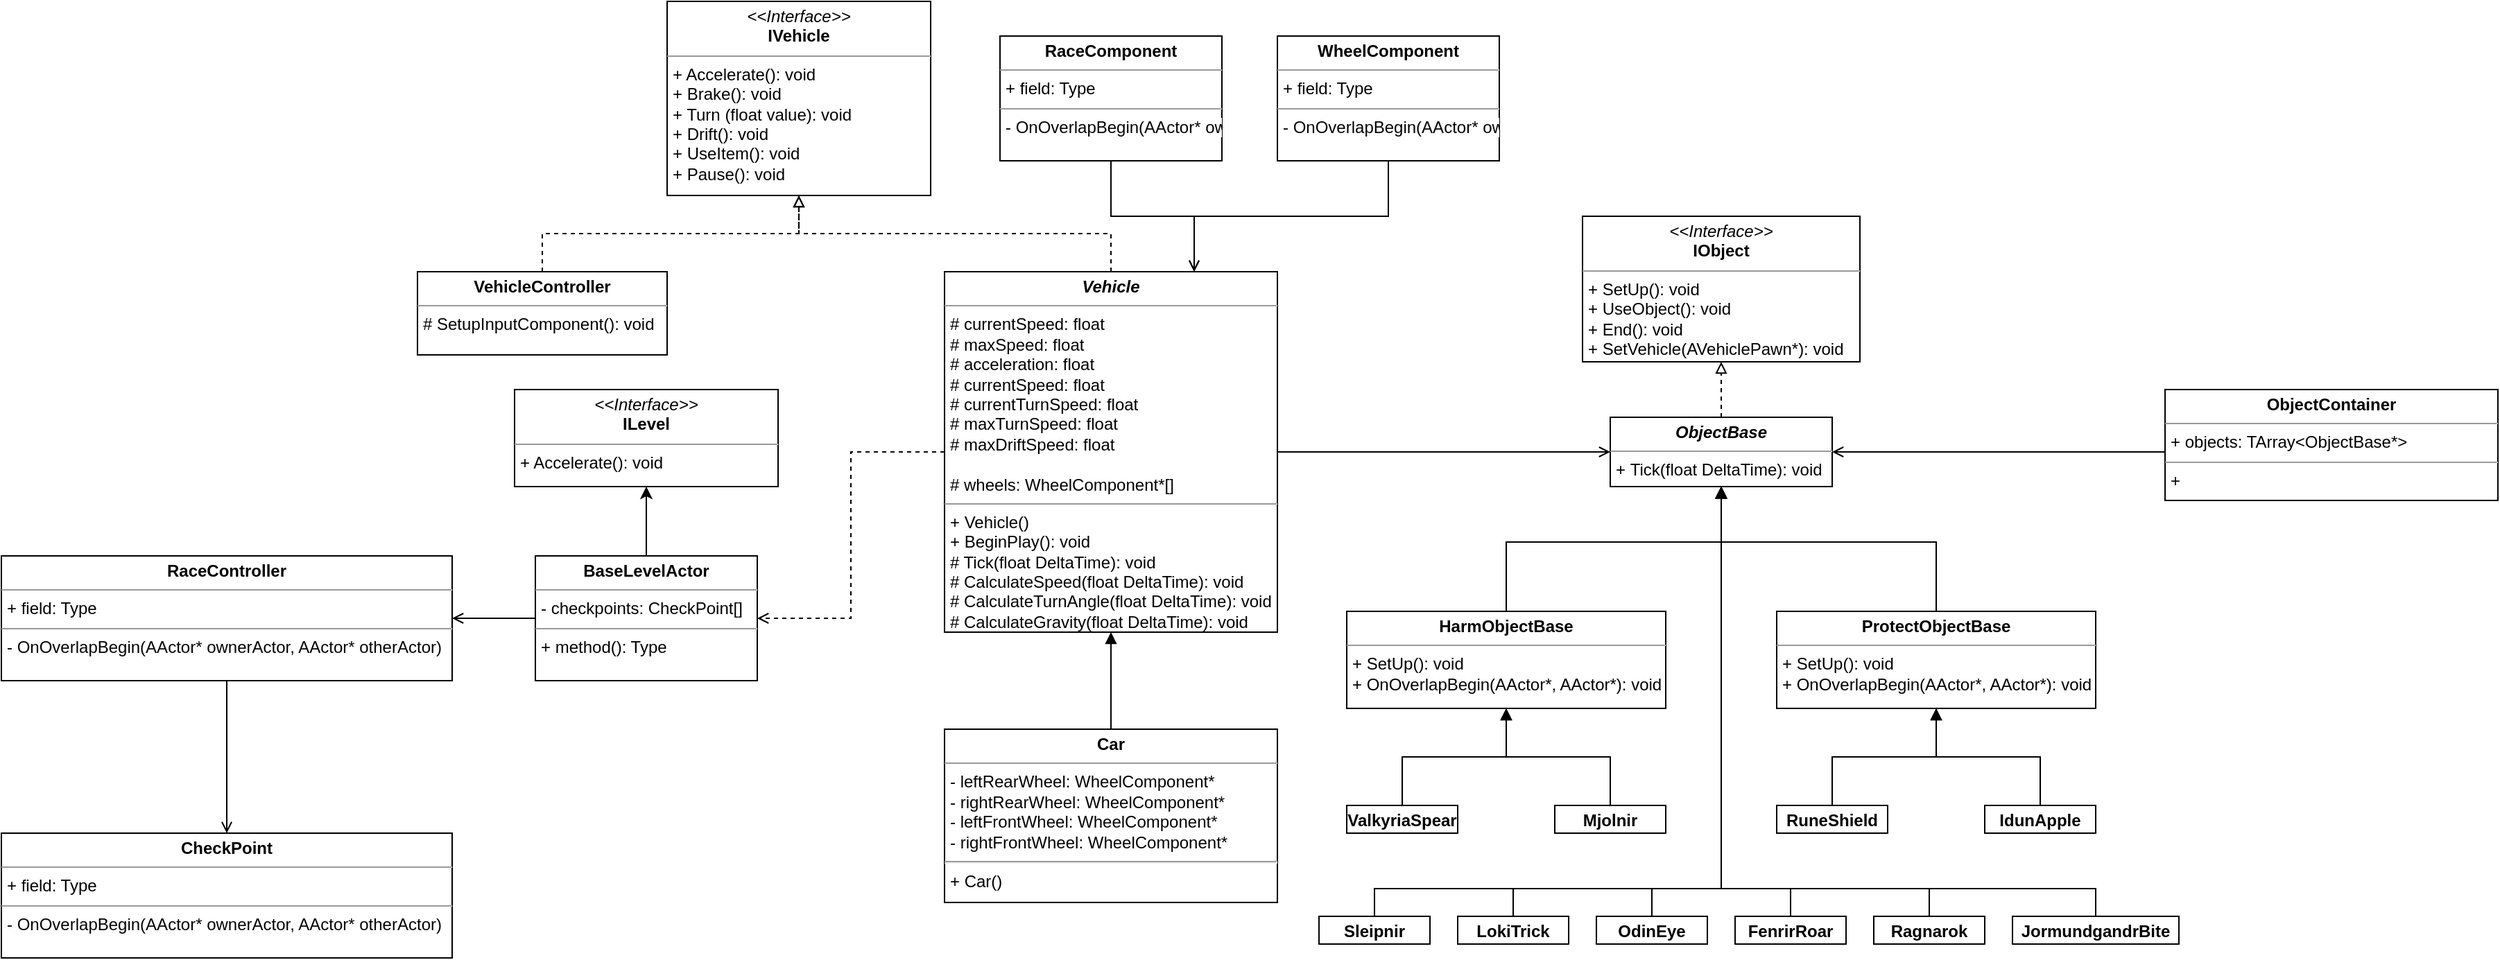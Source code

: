 <mxfile version="14.4.3" type="device" pages="3"><diagram id="fZ-d8Vy8Db7M5q7br4om" name="UML - Cliente"><mxGraphModel dx="1913" dy="816" grid="1" gridSize="10" guides="1" tooltips="1" connect="1" arrows="1" fold="1" page="1" pageScale="1" pageWidth="827" pageHeight="1169" math="0" shadow="0"><root><mxCell id="0"/><mxCell id="1" parent="0"/><mxCell id="LFvHqYcCdRHvBV4AZaat-1" value="&lt;p style=&quot;margin: 0px ; margin-top: 4px ; text-align: center&quot;&gt;&lt;i&gt;&amp;lt;&amp;lt;Interface&amp;gt;&amp;gt;&lt;/i&gt;&lt;br&gt;&lt;b&gt;IVehicle&lt;/b&gt;&lt;/p&gt;&lt;hr size=&quot;1&quot;&gt;&lt;p style=&quot;margin: 0px ; margin-left: 4px&quot;&gt;&lt;/p&gt;&lt;p style=&quot;margin: 0px ; margin-left: 4px&quot;&gt;+ Accelerate(): void&lt;/p&gt;&lt;p style=&quot;margin: 0px ; margin-left: 4px&quot;&gt;+ Brake(): void&lt;br&gt;+ Turn (float value): void&lt;/p&gt;&lt;p style=&quot;margin: 0px ; margin-left: 4px&quot;&gt;+ Drift(): void&lt;br&gt;&lt;/p&gt;&lt;p style=&quot;margin: 0px ; margin-left: 4px&quot;&gt;+ UseItem(): void&lt;br&gt;&lt;/p&gt;&lt;p style=&quot;margin: 0px ; margin-left: 4px&quot;&gt;+ Pause(): void&lt;/p&gt;" style="verticalAlign=top;align=left;overflow=fill;fontSize=12;fontFamily=Helvetica;html=1;" parent="1" vertex="1"><mxGeometry x="320" y="40" width="190" height="140" as="geometry"/></mxCell><mxCell id="LFvHqYcCdRHvBV4AZaat-5" style="edgeStyle=orthogonalEdgeStyle;rounded=0;orthogonalLoop=1;jettySize=auto;html=1;exitX=0.5;exitY=0;exitDx=0;exitDy=0;endArrow=block;endFill=0;dashed=1;" parent="1" source="LFvHqYcCdRHvBV4AZaat-2" target="LFvHqYcCdRHvBV4AZaat-1" edge="1"><mxGeometry relative="1" as="geometry"/></mxCell><mxCell id="LFvHqYcCdRHvBV4AZaat-17" style="edgeStyle=orthogonalEdgeStyle;rounded=0;orthogonalLoop=1;jettySize=auto;html=1;exitX=1;exitY=0.5;exitDx=0;exitDy=0;entryX=0;entryY=0.5;entryDx=0;entryDy=0;endArrow=open;endFill=0;" parent="1" source="LFvHqYcCdRHvBV4AZaat-2" target="LFvHqYcCdRHvBV4AZaat-13" edge="1"><mxGeometry relative="1" as="geometry"/></mxCell><mxCell id="LFvHqYcCdRHvBV4AZaat-20" style="edgeStyle=orthogonalEdgeStyle;rounded=0;orthogonalLoop=1;jettySize=auto;html=1;exitX=0;exitY=0.5;exitDx=0;exitDy=0;endArrow=open;endFill=0;dashed=1;" parent="1" source="LFvHqYcCdRHvBV4AZaat-2" target="LFvHqYcCdRHvBV4AZaat-19" edge="1"><mxGeometry relative="1" as="geometry"/></mxCell><mxCell id="LFvHqYcCdRHvBV4AZaat-2" value="&lt;p style=&quot;margin: 0px ; margin-top: 4px ; text-align: center&quot;&gt;&lt;b&gt;&lt;i&gt;Vehicle&lt;/i&gt;&lt;/b&gt;&lt;/p&gt;&lt;hr size=&quot;1&quot;&gt;&lt;p style=&quot;margin: 0px ; margin-left: 4px&quot;&gt;# currentSpeed: float&lt;/p&gt;&lt;p style=&quot;margin: 0px ; margin-left: 4px&quot;&gt;# maxSpeed: float&lt;br&gt;&lt;/p&gt;&lt;p style=&quot;margin: 0px ; margin-left: 4px&quot;&gt;# acceleration: float&lt;br&gt;&lt;/p&gt;&lt;p style=&quot;margin: 0px ; margin-left: 4px&quot;&gt;# currentSpeed: float&lt;br&gt;&lt;/p&gt;&lt;p style=&quot;margin: 0px ; margin-left: 4px&quot;&gt;# currentTurnSpeed: float&lt;/p&gt;&lt;p style=&quot;margin: 0px ; margin-left: 4px&quot;&gt;# maxTurnSpeed: float&lt;br&gt;&lt;/p&gt;&lt;p style=&quot;margin: 0px ; margin-left: 4px&quot;&gt;# maxDriftSpeed: float&lt;br&gt;&lt;/p&gt;&lt;p style=&quot;margin: 0px ; margin-left: 4px&quot;&gt;&lt;br&gt;&lt;/p&gt;&lt;p style=&quot;margin: 0px ; margin-left: 4px&quot;&gt;# wheels: WheelComponent*[]&lt;/p&gt;&lt;hr size=&quot;1&quot;&gt;&lt;p style=&quot;margin: 0px ; margin-left: 4px&quot;&gt;+ Vehicle()&lt;/p&gt;&lt;p style=&quot;margin: 0px ; margin-left: 4px&quot;&gt;+ BeginPlay(): void&lt;/p&gt;&lt;p style=&quot;margin: 0px ; margin-left: 4px&quot;&gt;# Tick(float DeltaTime): void&lt;/p&gt;&lt;p style=&quot;margin: 0px ; margin-left: 4px&quot;&gt;# CalculateSpeed(float DeltaTime): void&lt;/p&gt;&lt;p style=&quot;margin: 0px ; margin-left: 4px&quot;&gt;# CalculateTurnAngle(float DeltaTime): void&lt;/p&gt;&lt;p style=&quot;margin: 0px ; margin-left: 4px&quot;&gt;# CalculateGravity(float DeltaTime): void&lt;/p&gt;" style="verticalAlign=top;align=left;overflow=fill;fontSize=12;fontFamily=Helvetica;html=1;" parent="1" vertex="1"><mxGeometry x="520" y="235" width="240" height="260" as="geometry"/></mxCell><mxCell id="LFvHqYcCdRHvBV4AZaat-11" style="edgeStyle=orthogonalEdgeStyle;rounded=0;orthogonalLoop=1;jettySize=auto;html=1;exitX=0.5;exitY=0;exitDx=0;exitDy=0;dashed=1;endArrow=block;endFill=0;" parent="1" source="LFvHqYcCdRHvBV4AZaat-10" target="LFvHqYcCdRHvBV4AZaat-1" edge="1"><mxGeometry relative="1" as="geometry"><mxPoint x="380" y="230" as="targetPoint"/></mxGeometry></mxCell><mxCell id="LFvHqYcCdRHvBV4AZaat-10" value="&lt;p style=&quot;margin: 0px ; margin-top: 4px ; text-align: center&quot;&gt;&lt;b&gt;VehicleController&lt;/b&gt;&lt;/p&gt;&lt;hr size=&quot;1&quot;&gt;&lt;p style=&quot;margin: 0px ; margin-left: 4px&quot;&gt;# SetupInputComponent(): void&lt;/p&gt;" style="verticalAlign=top;align=left;overflow=fill;fontSize=12;fontFamily=Helvetica;html=1;" parent="1" vertex="1"><mxGeometry x="140" y="235" width="180" height="60" as="geometry"/></mxCell><mxCell id="LFvHqYcCdRHvBV4AZaat-12" value="&lt;p style=&quot;margin: 0px ; margin-top: 4px ; text-align: center&quot;&gt;&lt;i&gt;&amp;lt;&amp;lt;Interface&amp;gt;&amp;gt;&lt;/i&gt;&lt;br&gt;&lt;b&gt;IObject&lt;/b&gt;&lt;/p&gt;&lt;hr size=&quot;1&quot;&gt;&lt;p style=&quot;margin: 0px ; margin-left: 4px&quot;&gt;&lt;/p&gt;&lt;p style=&quot;margin: 0px ; margin-left: 4px&quot;&gt;+ SetUp(): void&lt;br&gt;&lt;/p&gt;&lt;p style=&quot;margin: 0px ; margin-left: 4px&quot;&gt;+ UseObject(): void&lt;br&gt;&lt;/p&gt;&lt;p style=&quot;margin: 0px ; margin-left: 4px&quot;&gt;+ End(): void&lt;/p&gt;&lt;p style=&quot;margin: 0px ; margin-left: 4px&quot;&gt;&lt;span&gt;+ SetVehicle&lt;/span&gt;&lt;span&gt;(&lt;/span&gt;&lt;span&gt;AVehiclePawn&lt;/span&gt;&lt;span&gt;*&lt;/span&gt;&lt;span&gt;): void&lt;/span&gt;&lt;/p&gt;" style="verticalAlign=top;align=left;overflow=fill;fontSize=12;fontFamily=Helvetica;html=1;" parent="1" vertex="1"><mxGeometry x="980" y="195" width="200" height="105" as="geometry"/></mxCell><mxCell id="LFvHqYcCdRHvBV4AZaat-15" style="edgeStyle=orthogonalEdgeStyle;rounded=0;orthogonalLoop=1;jettySize=auto;html=1;dashed=1;endArrow=block;endFill=0;" parent="1" source="LFvHqYcCdRHvBV4AZaat-13" target="LFvHqYcCdRHvBV4AZaat-12" edge="1"><mxGeometry relative="1" as="geometry"/></mxCell><mxCell id="LFvHqYcCdRHvBV4AZaat-13" value="&lt;p style=&quot;margin: 0px ; margin-top: 4px ; text-align: center&quot;&gt;&lt;b&gt;&lt;i&gt;ObjectBase&lt;/i&gt;&lt;/b&gt;&lt;/p&gt;&lt;hr size=&quot;1&quot;&gt;&lt;p style=&quot;margin: 0px ; margin-left: 4px&quot;&gt;+&amp;nbsp;Tick(float DeltaTime): void&lt;/p&gt;" style="verticalAlign=top;align=left;overflow=fill;fontSize=12;fontFamily=Helvetica;html=1;" parent="1" vertex="1"><mxGeometry x="1000" y="340" width="160" height="50" as="geometry"/></mxCell><mxCell id="L7cBTYlwCiTC3Zecy22S-2" style="edgeStyle=orthogonalEdgeStyle;rounded=0;orthogonalLoop=1;jettySize=auto;html=1;exitX=0.5;exitY=0;exitDx=0;exitDy=0;entryX=0.5;entryY=1;entryDx=0;entryDy=0;" parent="1" source="LFvHqYcCdRHvBV4AZaat-19" target="L7cBTYlwCiTC3Zecy22S-1" edge="1"><mxGeometry relative="1" as="geometry"/></mxCell><mxCell id="JL41VWyFPBweBJTjyac9-2" style="edgeStyle=orthogonalEdgeStyle;rounded=0;orthogonalLoop=1;jettySize=auto;html=1;exitX=0;exitY=0.5;exitDx=0;exitDy=0;entryX=1;entryY=0.5;entryDx=0;entryDy=0;endArrow=open;endFill=0;" edge="1" parent="1" source="LFvHqYcCdRHvBV4AZaat-19" target="2UILXQjlmaZ3ZxnHHddZ-39"><mxGeometry relative="1" as="geometry"/></mxCell><mxCell id="LFvHqYcCdRHvBV4AZaat-19" value="&lt;p style=&quot;margin: 0px ; margin-top: 4px ; text-align: center&quot;&gt;&lt;b&gt;BaseLevelActor&lt;/b&gt;&lt;/p&gt;&lt;hr size=&quot;1&quot;&gt;&lt;p style=&quot;margin: 0px ; margin-left: 4px&quot;&gt;- checkpoints: CheckPoint[]&lt;/p&gt;&lt;hr size=&quot;1&quot;&gt;&lt;p style=&quot;margin: 0px ; margin-left: 4px&quot;&gt;+ method(): Type&lt;/p&gt;" style="verticalAlign=top;align=left;overflow=fill;fontSize=12;fontFamily=Helvetica;html=1;" parent="1" vertex="1"><mxGeometry x="225" y="440" width="160" height="90" as="geometry"/></mxCell><mxCell id="LFvHqYcCdRHvBV4AZaat-22" value="&lt;p style=&quot;margin: 0px ; margin-top: 4px ; text-align: center&quot;&gt;&lt;b&gt;CheckPoint&lt;/b&gt;&lt;/p&gt;&lt;hr size=&quot;1&quot;&gt;&lt;p style=&quot;margin: 0px ; margin-left: 4px&quot;&gt;+ field: Type&lt;/p&gt;&lt;hr size=&quot;1&quot;&gt;&lt;p style=&quot;margin: 0px ; margin-left: 4px&quot;&gt;&lt;span style=&quot;background-color: rgb(255 , 255 , 255)&quot;&gt;-&amp;nbsp;&lt;font color=&quot;#030303&quot;&gt;OnOverlapBegin(AActor* ownerActor, AActor* otherActor)&lt;/font&gt;&lt;/span&gt;&lt;/p&gt;" style="verticalAlign=top;align=left;overflow=fill;fontSize=12;fontFamily=Helvetica;html=1;" parent="1" vertex="1"><mxGeometry x="-160" y="640" width="325" height="90" as="geometry"/></mxCell><mxCell id="etCOb0qKU2kpYgl5R70H-2" style="edgeStyle=orthogonalEdgeStyle;rounded=0;orthogonalLoop=1;jettySize=auto;html=1;exitX=0.5;exitY=0;exitDx=0;exitDy=0;entryX=0.5;entryY=1;entryDx=0;entryDy=0;endArrow=block;endFill=1;" parent="1" source="etCOb0qKU2kpYgl5R70H-1" target="LFvHqYcCdRHvBV4AZaat-2" edge="1"><mxGeometry relative="1" as="geometry"/></mxCell><mxCell id="etCOb0qKU2kpYgl5R70H-1" value="&lt;p style=&quot;margin: 0px ; margin-top: 4px ; text-align: center&quot;&gt;&lt;b&gt;Car&lt;/b&gt;&lt;/p&gt;&lt;hr size=&quot;1&quot;&gt;&lt;p style=&quot;margin: 0px ; margin-left: 4px&quot;&gt;- leftRearWheel: WheelComponent*&lt;/p&gt;&lt;p style=&quot;margin: 0px ; margin-left: 4px&quot;&gt;- rightRearWheel: WheelComponent*&lt;br&gt;&lt;/p&gt;&lt;p style=&quot;margin: 0px ; margin-left: 4px&quot;&gt;- leftFrontWheel: WheelComponent*&lt;br&gt;&lt;/p&gt;&lt;p style=&quot;margin: 0px ; margin-left: 4px&quot;&gt;- rightFrontWheel: WheelComponent*&lt;br&gt;&lt;/p&gt;&lt;hr&gt;&lt;p style=&quot;margin: 0px ; margin-left: 4px&quot;&gt;&lt;span&gt;+ Car()&lt;/span&gt;&lt;br&gt;&lt;/p&gt;" style="verticalAlign=top;align=left;overflow=fill;fontSize=12;fontFamily=Helvetica;html=1;" parent="1" vertex="1"><mxGeometry x="520" y="565" width="240" height="125" as="geometry"/></mxCell><mxCell id="L7cBTYlwCiTC3Zecy22S-1" value="&lt;p style=&quot;margin: 0px ; margin-top: 4px ; text-align: center&quot;&gt;&lt;i&gt;&amp;lt;&amp;lt;Interface&amp;gt;&amp;gt;&lt;/i&gt;&lt;br&gt;&lt;b&gt;ILevel&lt;/b&gt;&lt;/p&gt;&lt;hr size=&quot;1&quot;&gt;&lt;p style=&quot;margin: 0px ; margin-left: 4px&quot;&gt;&lt;/p&gt;&lt;p style=&quot;margin: 0px ; margin-left: 4px&quot;&gt;+ Accelerate(): void&lt;/p&gt;" style="verticalAlign=top;align=left;overflow=fill;fontSize=12;fontFamily=Helvetica;html=1;" parent="1" vertex="1"><mxGeometry x="210" y="320" width="190" height="70" as="geometry"/></mxCell><mxCell id="2UILXQjlmaZ3ZxnHHddZ-6" style="edgeStyle=orthogonalEdgeStyle;rounded=0;orthogonalLoop=1;jettySize=auto;html=1;exitX=0.5;exitY=0;exitDx=0;exitDy=0;entryX=0.5;entryY=1;entryDx=0;entryDy=0;endArrow=block;endFill=1;" edge="1" parent="1" source="2UILXQjlmaZ3ZxnHHddZ-2" target="LFvHqYcCdRHvBV4AZaat-13"><mxGeometry relative="1" as="geometry"><Array as="points"><mxPoint x="1235" y="430"/><mxPoint x="1080" y="430"/></Array></mxGeometry></mxCell><mxCell id="2UILXQjlmaZ3ZxnHHddZ-2" value="&lt;p style=&quot;margin: 0px ; margin-top: 4px ; text-align: center&quot;&gt;&lt;b&gt;ProtectObjectBase&lt;/b&gt;&lt;/p&gt;&lt;hr size=&quot;1&quot;&gt;&lt;p style=&quot;margin: 0px ; margin-left: 4px&quot;&gt;+ SetUp(): void&lt;br&gt;&lt;/p&gt;&lt;p style=&quot;margin: 0px ; margin-left: 4px&quot;&gt;+&amp;nbsp;OnOverlapBegin(AActor*, AActor*): void&lt;/p&gt;" style="verticalAlign=top;align=left;overflow=fill;fontSize=12;fontFamily=Helvetica;html=1;" vertex="1" parent="1"><mxGeometry x="1120" y="480" width="230" height="70" as="geometry"/></mxCell><mxCell id="2UILXQjlmaZ3ZxnHHddZ-5" style="edgeStyle=orthogonalEdgeStyle;rounded=0;orthogonalLoop=1;jettySize=auto;html=1;exitX=0.5;exitY=0;exitDx=0;exitDy=0;entryX=0.5;entryY=1;entryDx=0;entryDy=0;endArrow=block;endFill=1;" edge="1" parent="1" source="2UILXQjlmaZ3ZxnHHddZ-4" target="LFvHqYcCdRHvBV4AZaat-13"><mxGeometry relative="1" as="geometry"><Array as="points"><mxPoint x="925" y="430"/><mxPoint x="1080" y="430"/></Array></mxGeometry></mxCell><mxCell id="2UILXQjlmaZ3ZxnHHddZ-4" value="&lt;p style=&quot;margin: 0px ; margin-top: 4px ; text-align: center&quot;&gt;&lt;b&gt;HarmObjectBase&lt;/b&gt;&lt;/p&gt;&lt;hr size=&quot;1&quot;&gt;&lt;p style=&quot;margin: 0px ; margin-left: 4px&quot;&gt;+ SetUp(): void&lt;br&gt;&lt;/p&gt;&lt;p style=&quot;margin: 0px ; margin-left: 4px&quot;&gt;+&amp;nbsp;OnOverlapBegin(AActor*, AActor*): void&lt;/p&gt;" style="verticalAlign=top;align=left;overflow=fill;fontSize=12;fontFamily=Helvetica;html=1;" vertex="1" parent="1"><mxGeometry x="810" y="480" width="230" height="70" as="geometry"/></mxCell><mxCell id="2UILXQjlmaZ3ZxnHHddZ-33" style="edgeStyle=orthogonalEdgeStyle;rounded=0;orthogonalLoop=1;jettySize=auto;html=1;exitX=0.5;exitY=0;exitDx=0;exitDy=0;entryX=0.5;entryY=1;entryDx=0;entryDy=0;endArrow=block;endFill=1;" edge="1" parent="1" source="2UILXQjlmaZ3ZxnHHddZ-7" target="LFvHqYcCdRHvBV4AZaat-13"><mxGeometry relative="1" as="geometry"><Array as="points"><mxPoint x="1130" y="680"/><mxPoint x="1080" y="680"/></Array></mxGeometry></mxCell><mxCell id="2UILXQjlmaZ3ZxnHHddZ-7" value="&lt;p style=&quot;margin: 0px ; margin-top: 4px ; text-align: center&quot;&gt;&lt;b&gt;FenrirRoar&lt;/b&gt;&lt;/p&gt;" style="verticalAlign=top;align=left;overflow=fill;fontSize=12;fontFamily=Helvetica;html=1;" vertex="1" parent="1"><mxGeometry x="1090" y="700" width="80" height="20" as="geometry"/></mxCell><mxCell id="2UILXQjlmaZ3ZxnHHddZ-20" style="edgeStyle=orthogonalEdgeStyle;rounded=0;orthogonalLoop=1;jettySize=auto;html=1;exitX=0.5;exitY=0;exitDx=0;exitDy=0;endArrow=block;endFill=1;entryX=0.5;entryY=1;entryDx=0;entryDy=0;" edge="1" parent="1" source="2UILXQjlmaZ3ZxnHHddZ-8" target="2UILXQjlmaZ3ZxnHHddZ-2"><mxGeometry relative="1" as="geometry"><mxPoint x="1240" y="600" as="targetPoint"/></mxGeometry></mxCell><mxCell id="2UILXQjlmaZ3ZxnHHddZ-8" value="&lt;p style=&quot;margin: 0px ; margin-top: 4px ; text-align: center&quot;&gt;&lt;b&gt;IdunApple&lt;/b&gt;&lt;/p&gt;" style="verticalAlign=top;align=left;overflow=fill;fontSize=12;fontFamily=Helvetica;html=1;" vertex="1" parent="1"><mxGeometry x="1270" y="620" width="80" height="20" as="geometry"/></mxCell><mxCell id="2UILXQjlmaZ3ZxnHHddZ-35" style="edgeStyle=orthogonalEdgeStyle;rounded=0;orthogonalLoop=1;jettySize=auto;html=1;exitX=0.5;exitY=0;exitDx=0;exitDy=0;entryX=0.5;entryY=1;entryDx=0;entryDy=0;endArrow=block;endFill=1;" edge="1" parent="1" source="2UILXQjlmaZ3ZxnHHddZ-9" target="LFvHqYcCdRHvBV4AZaat-13"><mxGeometry relative="1" as="geometry"><Array as="points"><mxPoint x="1350" y="680"/><mxPoint x="1080" y="680"/></Array></mxGeometry></mxCell><mxCell id="2UILXQjlmaZ3ZxnHHddZ-9" value="&lt;p style=&quot;margin: 0px ; margin-top: 4px ; text-align: center&quot;&gt;&lt;b&gt;JormundgandrBite&lt;/b&gt;&lt;/p&gt;" style="verticalAlign=top;align=left;overflow=fill;fontSize=12;fontFamily=Helvetica;html=1;" vertex="1" parent="1"><mxGeometry x="1290" y="700" width="120" height="20" as="geometry"/></mxCell><mxCell id="2UILXQjlmaZ3ZxnHHddZ-31" style="edgeStyle=orthogonalEdgeStyle;rounded=0;orthogonalLoop=1;jettySize=auto;html=1;exitX=0.5;exitY=0;exitDx=0;exitDy=0;endArrow=block;endFill=1;entryX=0.5;entryY=1;entryDx=0;entryDy=0;" edge="1" parent="1" source="2UILXQjlmaZ3ZxnHHddZ-10" target="LFvHqYcCdRHvBV4AZaat-13"><mxGeometry relative="1" as="geometry"><mxPoint x="1090" y="460" as="targetPoint"/><Array as="points"><mxPoint x="930" y="680"/><mxPoint x="1080" y="680"/></Array></mxGeometry></mxCell><mxCell id="2UILXQjlmaZ3ZxnHHddZ-10" value="&lt;p style=&quot;margin: 0px ; margin-top: 4px ; text-align: center&quot;&gt;&lt;b&gt;LokiTrick&lt;/b&gt;&lt;/p&gt;" style="verticalAlign=top;align=left;overflow=fill;fontSize=12;fontFamily=Helvetica;html=1;" vertex="1" parent="1"><mxGeometry x="890" y="700" width="80" height="20" as="geometry"/></mxCell><mxCell id="2UILXQjlmaZ3ZxnHHddZ-21" style="edgeStyle=orthogonalEdgeStyle;rounded=0;orthogonalLoop=1;jettySize=auto;html=1;exitX=0.5;exitY=0;exitDx=0;exitDy=0;entryX=0.5;entryY=1;entryDx=0;entryDy=0;endArrow=block;endFill=1;" edge="1" parent="1" source="2UILXQjlmaZ3ZxnHHddZ-11" target="2UILXQjlmaZ3ZxnHHddZ-4"><mxGeometry relative="1" as="geometry"/></mxCell><mxCell id="2UILXQjlmaZ3ZxnHHddZ-11" value="&lt;p style=&quot;margin: 0px ; margin-top: 4px ; text-align: center&quot;&gt;&lt;b&gt;Mjolnir&lt;/b&gt;&lt;/p&gt;" style="verticalAlign=top;align=left;overflow=fill;fontSize=12;fontFamily=Helvetica;html=1;" vertex="1" parent="1"><mxGeometry x="960" y="620" width="80" height="20" as="geometry"/></mxCell><mxCell id="2UILXQjlmaZ3ZxnHHddZ-32" style="edgeStyle=orthogonalEdgeStyle;rounded=0;orthogonalLoop=1;jettySize=auto;html=1;exitX=0.5;exitY=0;exitDx=0;exitDy=0;entryX=0.5;entryY=1;entryDx=0;entryDy=0;endArrow=block;endFill=1;" edge="1" parent="1" source="2UILXQjlmaZ3ZxnHHddZ-12" target="LFvHqYcCdRHvBV4AZaat-13"><mxGeometry relative="1" as="geometry"><Array as="points"><mxPoint x="1030" y="680"/><mxPoint x="1080" y="680"/></Array></mxGeometry></mxCell><mxCell id="2UILXQjlmaZ3ZxnHHddZ-12" value="&lt;p style=&quot;margin: 0px ; margin-top: 4px ; text-align: center&quot;&gt;&lt;b&gt;OdinEye&lt;/b&gt;&lt;/p&gt;" style="verticalAlign=top;align=left;overflow=fill;fontSize=12;fontFamily=Helvetica;html=1;" vertex="1" parent="1"><mxGeometry x="990" y="700" width="80" height="20" as="geometry"/></mxCell><mxCell id="2UILXQjlmaZ3ZxnHHddZ-34" style="edgeStyle=orthogonalEdgeStyle;rounded=0;orthogonalLoop=1;jettySize=auto;html=1;exitX=0.5;exitY=0;exitDx=0;exitDy=0;entryX=0.5;entryY=1;entryDx=0;entryDy=0;endArrow=block;endFill=1;" edge="1" parent="1" source="2UILXQjlmaZ3ZxnHHddZ-13" target="LFvHqYcCdRHvBV4AZaat-13"><mxGeometry relative="1" as="geometry"><Array as="points"><mxPoint x="1230" y="680"/><mxPoint x="1080" y="680"/></Array></mxGeometry></mxCell><mxCell id="2UILXQjlmaZ3ZxnHHddZ-13" value="&lt;p style=&quot;margin: 0px ; margin-top: 4px ; text-align: center&quot;&gt;&lt;b&gt;Ragnarok&lt;/b&gt;&lt;/p&gt;" style="verticalAlign=top;align=left;overflow=fill;fontSize=12;fontFamily=Helvetica;html=1;" vertex="1" parent="1"><mxGeometry x="1190" y="700" width="80" height="20" as="geometry"/></mxCell><mxCell id="2UILXQjlmaZ3ZxnHHddZ-30" style="edgeStyle=orthogonalEdgeStyle;rounded=0;orthogonalLoop=1;jettySize=auto;html=1;exitX=0.5;exitY=0;exitDx=0;exitDy=0;entryX=0.5;entryY=1;entryDx=0;entryDy=0;endArrow=block;endFill=1;" edge="1" parent="1" source="2UILXQjlmaZ3ZxnHHddZ-14" target="LFvHqYcCdRHvBV4AZaat-13"><mxGeometry relative="1" as="geometry"><Array as="points"><mxPoint x="830" y="680"/><mxPoint x="1080" y="680"/></Array></mxGeometry></mxCell><mxCell id="2UILXQjlmaZ3ZxnHHddZ-14" value="&lt;p style=&quot;margin: 0px ; margin-top: 4px ; text-align: center&quot;&gt;&lt;b&gt;Sleipnir&lt;/b&gt;&lt;/p&gt;" style="verticalAlign=top;align=left;overflow=fill;fontSize=12;fontFamily=Helvetica;html=1;" vertex="1" parent="1"><mxGeometry x="790" y="700" width="80" height="20" as="geometry"/></mxCell><mxCell id="2UILXQjlmaZ3ZxnHHddZ-22" style="edgeStyle=orthogonalEdgeStyle;rounded=0;orthogonalLoop=1;jettySize=auto;html=1;exitX=0.5;exitY=0;exitDx=0;exitDy=0;entryX=0.5;entryY=1;entryDx=0;entryDy=0;endArrow=block;endFill=1;" edge="1" parent="1" source="2UILXQjlmaZ3ZxnHHddZ-15" target="2UILXQjlmaZ3ZxnHHddZ-4"><mxGeometry relative="1" as="geometry"/></mxCell><mxCell id="2UILXQjlmaZ3ZxnHHddZ-15" value="&lt;p style=&quot;margin: 0px ; margin-top: 4px ; text-align: center&quot;&gt;&lt;b&gt;ValkyriaSpear&lt;/b&gt;&lt;/p&gt;" style="verticalAlign=top;align=left;overflow=fill;fontSize=12;fontFamily=Helvetica;html=1;" vertex="1" parent="1"><mxGeometry x="810" y="620" width="80" height="20" as="geometry"/></mxCell><mxCell id="2UILXQjlmaZ3ZxnHHddZ-19" style="edgeStyle=orthogonalEdgeStyle;rounded=0;orthogonalLoop=1;jettySize=auto;html=1;exitX=0.5;exitY=0;exitDx=0;exitDy=0;entryX=0.5;entryY=1;entryDx=0;entryDy=0;endArrow=block;endFill=1;" edge="1" parent="1" source="2UILXQjlmaZ3ZxnHHddZ-16" target="2UILXQjlmaZ3ZxnHHddZ-2"><mxGeometry relative="1" as="geometry"/></mxCell><mxCell id="2UILXQjlmaZ3ZxnHHddZ-16" value="&lt;p style=&quot;margin: 0px ; margin-top: 4px ; text-align: center&quot;&gt;&lt;b&gt;RuneShield&lt;/b&gt;&lt;/p&gt;" style="verticalAlign=top;align=left;overflow=fill;fontSize=12;fontFamily=Helvetica;html=1;" vertex="1" parent="1"><mxGeometry x="1120" y="620" width="80" height="20" as="geometry"/></mxCell><mxCell id="2UILXQjlmaZ3ZxnHHddZ-38" style="edgeStyle=orthogonalEdgeStyle;rounded=0;orthogonalLoop=1;jettySize=auto;html=1;exitX=0;exitY=0.5;exitDx=0;exitDy=0;entryX=1;entryY=0.5;entryDx=0;entryDy=0;endArrow=open;endFill=0;" edge="1" parent="1" source="2UILXQjlmaZ3ZxnHHddZ-37" target="LFvHqYcCdRHvBV4AZaat-13"><mxGeometry relative="1" as="geometry"><Array as="points"><mxPoint x="1400" y="365"/></Array></mxGeometry></mxCell><mxCell id="2UILXQjlmaZ3ZxnHHddZ-37" value="&lt;p style=&quot;margin: 0px ; margin-top: 4px ; text-align: center&quot;&gt;&lt;b&gt;ObjectContainer&lt;/b&gt;&lt;/p&gt;&lt;hr size=&quot;1&quot;&gt;&lt;p style=&quot;margin: 0px ; margin-left: 4px&quot;&gt;+ objects: TArray&amp;lt;ObjectBase*&amp;gt;&lt;/p&gt;&lt;hr size=&quot;1&quot;&gt;&lt;p style=&quot;margin: 0px ; margin-left: 4px&quot;&gt;+&lt;br&gt;&lt;/p&gt;" style="verticalAlign=top;align=left;overflow=fill;fontSize=12;fontFamily=Helvetica;html=1;" vertex="1" parent="1"><mxGeometry x="1400" y="320" width="240" height="80" as="geometry"/></mxCell><mxCell id="JL41VWyFPBweBJTjyac9-1" style="edgeStyle=orthogonalEdgeStyle;rounded=0;orthogonalLoop=1;jettySize=auto;html=1;exitX=0.5;exitY=1;exitDx=0;exitDy=0;entryX=0.5;entryY=0;entryDx=0;entryDy=0;endArrow=open;endFill=0;" edge="1" parent="1" source="2UILXQjlmaZ3ZxnHHddZ-39" target="LFvHqYcCdRHvBV4AZaat-22"><mxGeometry relative="1" as="geometry"/></mxCell><mxCell id="2UILXQjlmaZ3ZxnHHddZ-39" value="&lt;p style=&quot;margin: 0px ; margin-top: 4px ; text-align: center&quot;&gt;&lt;b&gt;RaceController&lt;/b&gt;&lt;/p&gt;&lt;hr size=&quot;1&quot;&gt;&lt;p style=&quot;margin: 0px ; margin-left: 4px&quot;&gt;+ field: Type&lt;/p&gt;&lt;hr size=&quot;1&quot;&gt;&lt;p style=&quot;margin: 0px ; margin-left: 4px&quot;&gt;&lt;span style=&quot;background-color: rgb(255 , 255 , 255)&quot;&gt;-&amp;nbsp;&lt;font color=&quot;#030303&quot;&gt;OnOverlapBegin(AActor* ownerActor, AActor* otherActor)&lt;/font&gt;&lt;/span&gt;&lt;/p&gt;" style="verticalAlign=top;align=left;overflow=fill;fontSize=12;fontFamily=Helvetica;html=1;" vertex="1" parent="1"><mxGeometry x="-160" y="440" width="325" height="90" as="geometry"/></mxCell><mxCell id="JL41VWyFPBweBJTjyac9-5" style="edgeStyle=orthogonalEdgeStyle;rounded=0;orthogonalLoop=1;jettySize=auto;html=1;exitX=0.5;exitY=1;exitDx=0;exitDy=0;endArrow=open;endFill=0;entryX=0.75;entryY=0;entryDx=0;entryDy=0;" edge="1" parent="1" source="JL41VWyFPBweBJTjyac9-3" target="LFvHqYcCdRHvBV4AZaat-2"><mxGeometry relative="1" as="geometry"/></mxCell><mxCell id="JL41VWyFPBweBJTjyac9-3" value="&lt;p style=&quot;margin: 0px ; margin-top: 4px ; text-align: center&quot;&gt;&lt;b&gt;RaceComponent&lt;/b&gt;&lt;/p&gt;&lt;hr size=&quot;1&quot;&gt;&lt;p style=&quot;margin: 0px ; margin-left: 4px&quot;&gt;+ field: Type&lt;/p&gt;&lt;hr size=&quot;1&quot;&gt;&lt;p style=&quot;margin: 0px ; margin-left: 4px&quot;&gt;&lt;span style=&quot;background-color: rgb(255 , 255 , 255)&quot;&gt;-&amp;nbsp;&lt;font color=&quot;#030303&quot;&gt;OnOverlapBegin(AActor* ownerActor, AActor* otherActor)&lt;/font&gt;&lt;/span&gt;&lt;/p&gt;" style="verticalAlign=top;align=left;overflow=fill;fontSize=12;fontFamily=Helvetica;html=1;" vertex="1" parent="1"><mxGeometry x="560" y="65" width="160" height="90" as="geometry"/></mxCell><mxCell id="JL41VWyFPBweBJTjyac9-6" style="edgeStyle=orthogonalEdgeStyle;rounded=0;orthogonalLoop=1;jettySize=auto;html=1;exitX=0.5;exitY=1;exitDx=0;exitDy=0;endArrow=open;endFill=0;entryX=0.75;entryY=0;entryDx=0;entryDy=0;" edge="1" parent="1" source="JL41VWyFPBweBJTjyac9-4" target="LFvHqYcCdRHvBV4AZaat-2"><mxGeometry relative="1" as="geometry"><mxPoint x="720" y="230" as="targetPoint"/></mxGeometry></mxCell><mxCell id="JL41VWyFPBweBJTjyac9-4" value="&lt;p style=&quot;margin: 0px ; margin-top: 4px ; text-align: center&quot;&gt;&lt;b&gt;WheelComponent&lt;/b&gt;&lt;/p&gt;&lt;hr size=&quot;1&quot;&gt;&lt;p style=&quot;margin: 0px ; margin-left: 4px&quot;&gt;+ field: Type&lt;/p&gt;&lt;hr size=&quot;1&quot;&gt;&lt;p style=&quot;margin: 0px ; margin-left: 4px&quot;&gt;&lt;span style=&quot;background-color: rgb(255 , 255 , 255)&quot;&gt;-&amp;nbsp;&lt;font color=&quot;#030303&quot;&gt;OnOverlapBegin(AActor* ownerActor, AActor* otherActor)&lt;/font&gt;&lt;/span&gt;&lt;/p&gt;" style="verticalAlign=top;align=left;overflow=fill;fontSize=12;fontFamily=Helvetica;html=1;" vertex="1" parent="1"><mxGeometry x="760" y="65" width="160" height="90" as="geometry"/></mxCell></root></mxGraphModel></diagram><diagram id="hqjXrm1uK2kTUhmD2dUm" name="UML - Servidor"><mxGraphModel dx="1086" dy="816" grid="1" gridSize="10" guides="1" tooltips="1" connect="1" arrows="1" fold="1" page="1" pageScale="1" pageWidth="827" pageHeight="1169" math="0" shadow="0"><root><mxCell id="61z74X5a-_CCOOyNRelE-0"/><mxCell id="61z74X5a-_CCOOyNRelE-1" parent="61z74X5a-_CCOOyNRelE-0"/></root></mxGraphModel></diagram><diagram id="5aH1_R6tcc3Dlr3uoiO3" name="Base de Datos"><mxGraphModel dx="1086" dy="816" grid="1" gridSize="10" guides="1" tooltips="1" connect="1" arrows="1" fold="1" page="1" pageScale="1" pageWidth="827" pageHeight="1169" math="0" shadow="0"><root><mxCell id="IzPwIaGOeOMDnYV9rE0U-0"/><mxCell id="IzPwIaGOeOMDnYV9rE0U-1" parent="IzPwIaGOeOMDnYV9rE0U-0"/></root></mxGraphModel></diagram></mxfile>